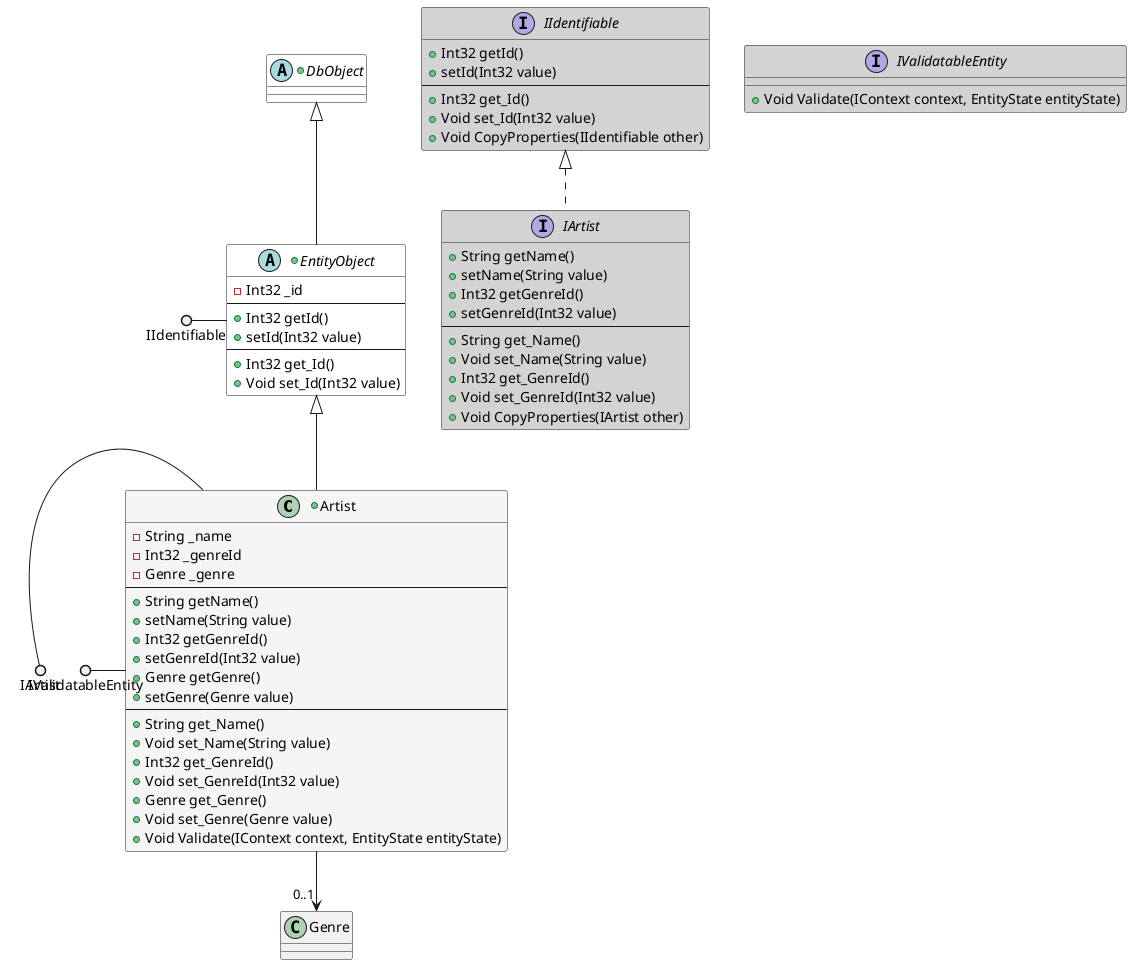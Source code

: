 ﻿//@GeneratedCode
@startuml SEMusicStore.Logic.Entities.Artist
+class Artist #whitesmoke {
    - String _name
    - Int32 _genreId
    - Genre _genre
    ---
     + String getName()
     + setName(String value)
     + Int32 getGenreId()
     + setGenreId(Int32 value)
     + Genre getGenre()
     + setGenre(Genre value)
    ---
    + String get_Name()
    + Void set_Name(String value)
    + Int32 get_GenreId()
    + Void set_GenreId(Int32 value)
    + Genre get_Genre()
    + Void set_Genre(Genre value)
    + Void Validate(IContext context, EntityState entityState)
}
+abstract class EntityObject #white {
    - Int32 _id
    ---
     + Int32 getId()
     + setId(Int32 value)
    ---
    + Int32 get_Id()
    + Void set_Id(Int32 value)
}
+abstract class DbObject #white {
}
interface IArtist #lightgrey {
     + String getName()
     + setName(String value)
     + Int32 getGenreId()
     + setGenreId(Int32 value)
    ---
    + String get_Name()
    + Void set_Name(String value)
    + Int32 get_GenreId()
    + Void set_GenreId(Int32 value)
    + Void CopyProperties(IArtist other)
}
interface IValidatableEntity #lightgrey {
    + Void Validate(IContext context, EntityState entityState)
}
interface IIdentifiable #lightgrey {
     + Int32 getId()
     + setId(Int32 value)
    ---
    + Int32 get_Id()
    + Void set_Id(Int32 value)
    + Void CopyProperties(IIdentifiable other)
}
EntityObject <|-- Artist
DbObject <|-- EntityObject
IIdentifiable <|.. IArtist
IArtist ()- Artist
IValidatableEntity ()- Artist
IIdentifiable ()- EntityObject
Artist --> "0..1" Genre
@enduml
